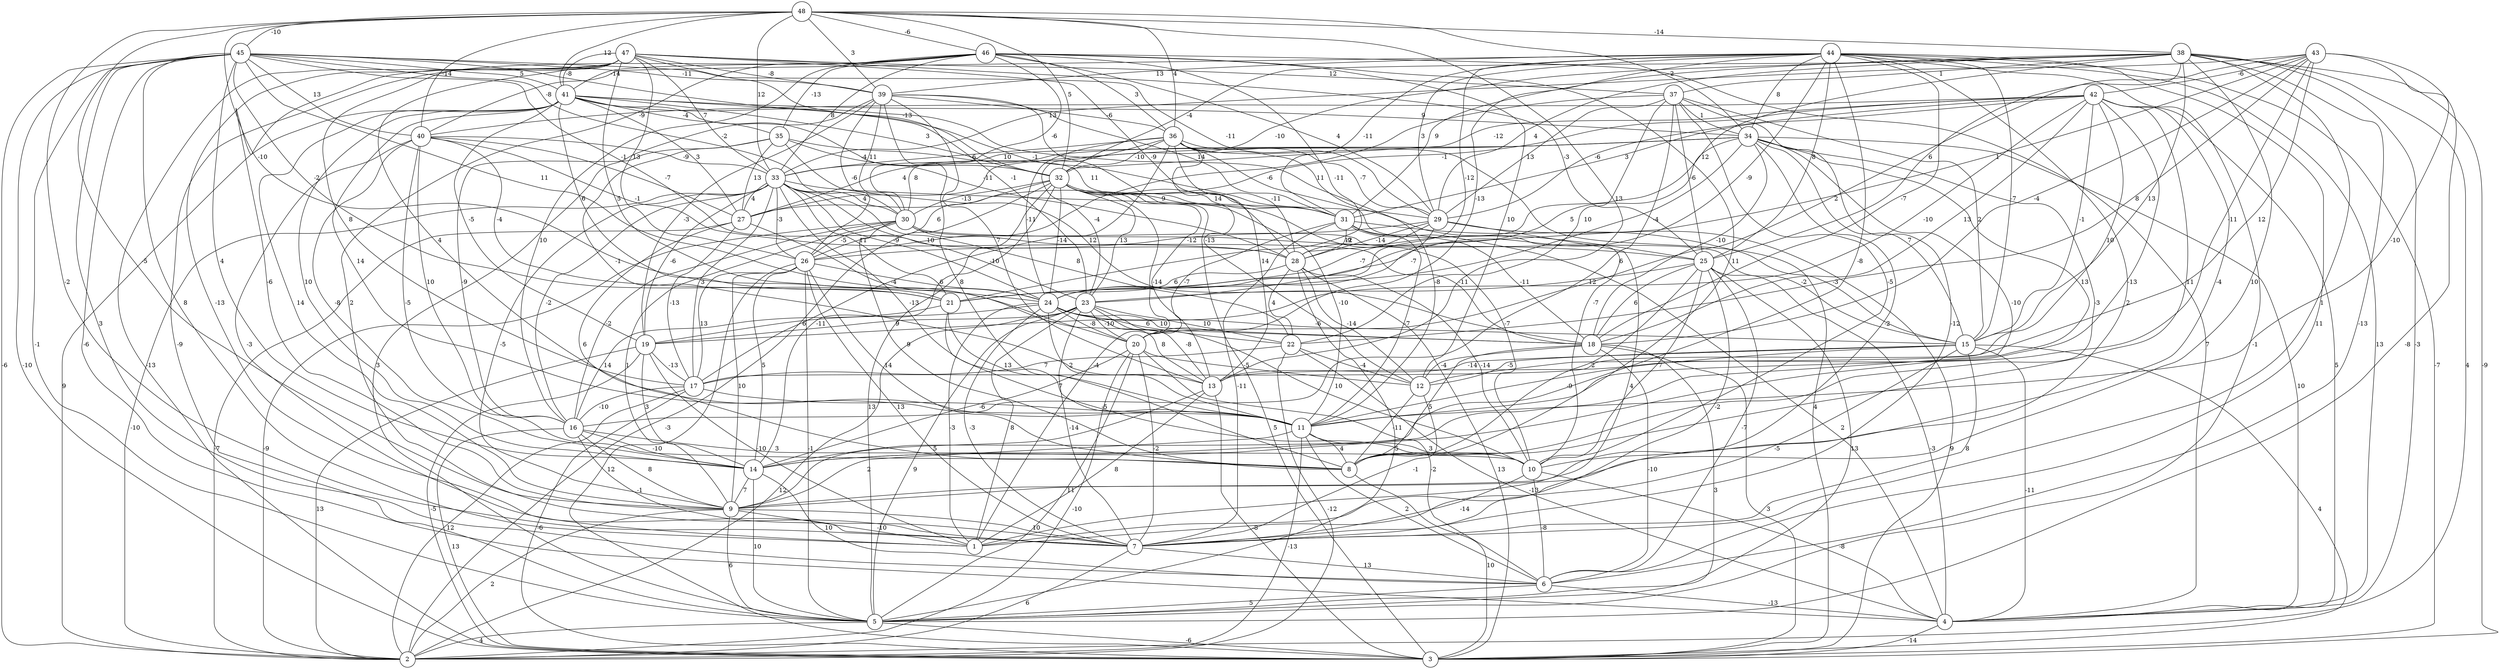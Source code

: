 graph { 
	 fontname="Helvetica,Arial,sans-serif" 
	 node [shape = circle]; 
	 48 -- 7 [label = "-2"];
	 48 -- 9 [label = "-5"];
	 48 -- 13 [label = "13"];
	 48 -- 24 [label = "-10"];
	 48 -- 32 [label = "5"];
	 48 -- 33 [label = "12"];
	 48 -- 34 [label = "2"];
	 48 -- 36 [label = "4"];
	 48 -- 38 [label = "-14"];
	 48 -- 39 [label = "3"];
	 48 -- 40 [label = "-14"];
	 48 -- 41 [label = "12"];
	 48 -- 45 [label = "-10"];
	 48 -- 46 [label = "-6"];
	 47 -- 3 [label = "-13"];
	 47 -- 7 [label = "-13"];
	 47 -- 9 [label = "-6"];
	 47 -- 11 [label = "4"];
	 47 -- 17 [label = "8"];
	 47 -- 18 [label = "5"];
	 47 -- 23 [label = "-1"];
	 47 -- 25 [label = "-3"];
	 47 -- 26 [label = "13"];
	 47 -- 28 [label = "-9"];
	 47 -- 33 [label = "7"];
	 47 -- 37 [label = "12"];
	 47 -- 39 [label = "-8"];
	 47 -- 41 [label = "-8"];
	 46 -- 4 [label = "7"];
	 46 -- 5 [label = "-9"];
	 46 -- 7 [label = "2"];
	 46 -- 8 [label = "11"];
	 46 -- 12 [label = "10"];
	 46 -- 16 [label = "10"];
	 46 -- 21 [label = "-11"];
	 46 -- 29 [label = "4"];
	 46 -- 30 [label = "-6"];
	 46 -- 33 [label = "8"];
	 46 -- 35 [label = "-13"];
	 46 -- 36 [label = "3"];
	 46 -- 41 [label = "-14"];
	 45 -- 1 [label = "8"];
	 45 -- 2 [label = "-6"];
	 45 -- 3 [label = "-10"];
	 45 -- 4 [label = "-6"];
	 45 -- 5 [label = "-1"];
	 45 -- 6 [label = "3"];
	 45 -- 14 [label = "4"];
	 45 -- 21 [label = "-2"];
	 45 -- 24 [label = "11"];
	 45 -- 28 [label = "-1"];
	 45 -- 29 [label = "-11"];
	 45 -- 30 [label = "-2"];
	 45 -- 32 [label = "-13"];
	 45 -- 39 [label = "-11"];
	 45 -- 40 [label = "13"];
	 45 -- 41 [label = "5"];
	 44 -- 1 [label = "2"];
	 44 -- 3 [label = "-7"];
	 44 -- 4 [label = "13"];
	 44 -- 5 [label = "-1"];
	 44 -- 6 [label = "11"];
	 44 -- 14 [label = "-8"];
	 44 -- 15 [label = "-7"];
	 44 -- 18 [label = "-7"];
	 44 -- 20 [label = "-13"];
	 44 -- 21 [label = "-9"];
	 44 -- 24 [label = "-12"];
	 44 -- 25 [label = "8"];
	 44 -- 29 [label = "3"];
	 44 -- 31 [label = "-11"];
	 44 -- 34 [label = "8"];
	 44 -- 39 [label = "13"];
	 44 -- 40 [label = "-8"];
	 43 -- 5 [label = "-8"];
	 43 -- 11 [label = "-10"];
	 43 -- 13 [label = "-11"];
	 43 -- 17 [label = "12"];
	 43 -- 18 [label = "-4"];
	 43 -- 20 [label = "2"];
	 43 -- 22 [label = "8"];
	 43 -- 28 [label = "1"];
	 43 -- 33 [label = "13"];
	 43 -- 42 [label = "-6"];
	 42 -- 4 [label = "5"];
	 42 -- 8 [label = "11"];
	 42 -- 10 [label = "-4"];
	 42 -- 12 [label = "10"];
	 42 -- 14 [label = "-13"];
	 42 -- 15 [label = "-1"];
	 42 -- 18 [label = "13"];
	 42 -- 19 [label = "-10"];
	 42 -- 27 [label = "-1"];
	 42 -- 29 [label = "-6"];
	 42 -- 31 [label = "3"];
	 42 -- 32 [label = "-12"];
	 42 -- 40 [label = "-9"];
	 41 -- 2 [label = "9"];
	 41 -- 9 [label = "14"];
	 41 -- 11 [label = "14"];
	 41 -- 14 [label = "10"];
	 41 -- 19 [label = "-5"];
	 41 -- 21 [label = "6"];
	 41 -- 25 [label = "11"];
	 41 -- 27 [label = "3"];
	 41 -- 28 [label = "-11"];
	 41 -- 31 [label = "-1"];
	 41 -- 32 [label = "3"];
	 41 -- 34 [label = "9"];
	 41 -- 35 [label = "-4"];
	 40 -- 1 [label = "-3"];
	 40 -- 8 [label = "-5"];
	 40 -- 14 [label = "-8"];
	 40 -- 16 [label = "10"];
	 40 -- 21 [label = "-4"];
	 40 -- 27 [label = "-7"];
	 40 -- 28 [label = "-1"];
	 40 -- 33 [label = "-9"];
	 39 -- 5 [label = "3"];
	 39 -- 8 [label = "8"];
	 39 -- 12 [label = "-13"];
	 39 -- 13 [label = "7"];
	 39 -- 19 [label = "-3"];
	 39 -- 26 [label = "-6"];
	 39 -- 30 [label = "11"];
	 39 -- 31 [label = "14"];
	 39 -- 36 [label = "-6"];
	 38 -- 2 [label = "4"];
	 38 -- 3 [label = "-9"];
	 38 -- 4 [label = "-3"];
	 38 -- 6 [label = "-13"];
	 38 -- 7 [label = "1"];
	 38 -- 9 [label = "10"];
	 38 -- 15 [label = "13"];
	 38 -- 25 [label = "6"];
	 38 -- 27 [label = "-10"];
	 38 -- 28 [label = "12"];
	 38 -- 29 [label = "4"];
	 38 -- 31 [label = "9"];
	 38 -- 32 [label = "-4"];
	 38 -- 37 [label = "1"];
	 37 -- 7 [label = "-12"];
	 37 -- 10 [label = "-5"];
	 37 -- 15 [label = "2"];
	 37 -- 16 [label = "6"];
	 37 -- 22 [label = "10"];
	 37 -- 25 [label = "-6"];
	 37 -- 26 [label = "-6"];
	 37 -- 29 [label = "13"];
	 37 -- 34 [label = "1"];
	 36 -- 3 [label = "4"];
	 36 -- 10 [label = "-7"];
	 36 -- 11 [label = "-8"];
	 36 -- 13 [label = "14"];
	 36 -- 17 [label = "-10"];
	 36 -- 23 [label = "-4"];
	 36 -- 24 [label = "-11"];
	 36 -- 28 [label = "-11"];
	 36 -- 29 [label = "-7"];
	 36 -- 32 [label = "-10"];
	 36 -- 33 [label = "-6"];
	 35 -- 13 [label = "-1"];
	 35 -- 16 [label = "-9"];
	 35 -- 18 [label = "12"];
	 35 -- 27 [label = "13"];
	 35 -- 31 [label = "11"];
	 35 -- 32 [label = "-4"];
	 34 -- 4 [label = "10"];
	 34 -- 8 [label = "-3"];
	 34 -- 9 [label = "-2"];
	 34 -- 11 [label = "13"];
	 34 -- 14 [label = "-10"];
	 34 -- 15 [label = "7"];
	 34 -- 18 [label = "-10"];
	 34 -- 21 [label = "5"];
	 34 -- 24 [label = "-4"];
	 34 -- 27 [label = "4"];
	 34 -- 30 [label = "8"];
	 34 -- 33 [label = "10"];
	 33 -- 2 [label = "-10"];
	 33 -- 9 [label = "-5"];
	 33 -- 11 [label = "-13"];
	 33 -- 16 [label = "-2"];
	 33 -- 17 [label = "3"];
	 33 -- 19 [label = "-6"];
	 33 -- 21 [label = "11"];
	 33 -- 22 [label = "8"];
	 33 -- 23 [label = "10"];
	 33 -- 24 [label = "-9"];
	 33 -- 26 [label = "-3"];
	 33 -- 27 [label = "4"];
	 33 -- 29 [label = "9"];
	 33 -- 30 [label = "4"];
	 32 -- 1 [label = "-4"];
	 32 -- 2 [label = "-3"];
	 32 -- 3 [label = "5"];
	 32 -- 5 [label = "13"];
	 32 -- 10 [label = "-7"];
	 32 -- 11 [label = "-10"];
	 32 -- 13 [label = "-14"];
	 32 -- 14 [label = "-11"];
	 32 -- 23 [label = "13"];
	 32 -- 24 [label = "-14"];
	 32 -- 26 [label = "6"];
	 32 -- 30 [label = "-13"];
	 32 -- 31 [label = "14"];
	 31 -- 4 [label = "2"];
	 31 -- 7 [label = "-11"];
	 31 -- 11 [label = "-7"];
	 31 -- 15 [label = "-3"];
	 31 -- 18 [label = "-11"];
	 31 -- 20 [label = "-7"];
	 31 -- 28 [label = "-9"];
	 30 -- 2 [label = "-9"];
	 30 -- 8 [label = "9"];
	 30 -- 9 [label = "1"];
	 30 -- 15 [label = "-2"];
	 30 -- 16 [label = "-2"];
	 30 -- 18 [label = "-11"];
	 30 -- 25 [label = "12"];
	 30 -- 26 [label = "-5"];
	 29 -- 1 [label = "4"];
	 29 -- 3 [label = "9"];
	 29 -- 23 [label = "-7"];
	 29 -- 24 [label = "-7"];
	 29 -- 26 [label = "-12"];
	 29 -- 28 [label = "-14"];
	 28 -- 3 [label = "13"];
	 28 -- 5 [label = "5"];
	 28 -- 10 [label = "-14"];
	 28 -- 12 [label = "-14"];
	 28 -- 21 [label = "6"];
	 28 -- 22 [label = "4"];
	 27 -- 2 [label = "-7"];
	 27 -- 8 [label = "6"];
	 27 -- 17 [label = "-13"];
	 27 -- 20 [label = "-4"];
	 26 -- 3 [label = "12"];
	 26 -- 5 [label = "-1"];
	 26 -- 7 [label = "13"];
	 26 -- 8 [label = "14"];
	 26 -- 9 [label = "10"];
	 26 -- 14 [label = "5"];
	 26 -- 17 [label = "13"];
	 26 -- 24 [label = "6"];
	 25 -- 4 [label = "-3"];
	 25 -- 5 [label = "13"];
	 25 -- 6 [label = "-7"];
	 25 -- 7 [label = "-2"];
	 25 -- 8 [label = "2"];
	 25 -- 10 [label = "7"];
	 25 -- 18 [label = "6"];
	 25 -- 23 [label = "12"];
	 24 -- 1 [label = "-3"];
	 24 -- 7 [label = "-3"];
	 24 -- 11 [label = "2"];
	 24 -- 13 [label = "8"];
	 24 -- 15 [label = "-6"];
	 24 -- 18 [label = "10"];
	 24 -- 19 [label = "6"];
	 24 -- 20 [label = "-8"];
	 24 -- 22 [label = "6"];
	 23 -- 1 [label = "8"];
	 23 -- 2 [label = "12"];
	 23 -- 5 [label = "9"];
	 23 -- 7 [label = "-14"];
	 23 -- 10 [label = "10"];
	 23 -- 13 [label = "-8"];
	 23 -- 19 [label = "9"];
	 23 -- 20 [label = "-10"];
	 23 -- 22 [label = "10"];
	 22 -- 2 [label = "-12"];
	 22 -- 4 [label = "-13"];
	 22 -- 12 [label = "-4"];
	 22 -- 17 [label = "7"];
	 21 -- 10 [label = "7"];
	 21 -- 11 [label = "13"];
	 21 -- 16 [label = "14"];
	 20 -- 2 [label = "-10"];
	 20 -- 5 [label = "11"];
	 20 -- 6 [label = "-2"];
	 20 -- 7 [label = "-2"];
	 20 -- 12 [label = "-5"];
	 20 -- 14 [label = "-6"];
	 19 -- 1 [label = "-10"];
	 19 -- 2 [label = "13"];
	 19 -- 3 [label = "-5"];
	 19 -- 14 [label = "3"];
	 19 -- 17 [label = "-13"];
	 18 -- 3 [label = "3"];
	 18 -- 5 [label = "3"];
	 18 -- 6 [label = "-10"];
	 18 -- 8 [label = "5"];
	 18 -- 12 [label = "-4"];
	 17 -- 2 [label = "12"];
	 17 -- 3 [label = "-6"];
	 17 -- 11 [label = "-5"];
	 17 -- 16 [label = "-10"];
	 16 -- 3 [label = "13"];
	 16 -- 7 [label = "-1"];
	 16 -- 9 [label = "8"];
	 16 -- 10 [label = "3"];
	 16 -- 14 [label = "-10"];
	 15 -- 1 [label = "-5"];
	 15 -- 3 [label = "4"];
	 15 -- 4 [label = "-11"];
	 15 -- 7 [label = "8"];
	 15 -- 11 [label = "-9"];
	 15 -- 12 [label = "-5"];
	 15 -- 13 [label = "-14"];
	 14 -- 5 [label = "10"];
	 14 -- 6 [label = "10"];
	 14 -- 9 [label = "7"];
	 13 -- 1 [label = "8"];
	 13 -- 3 [label = "-8"];
	 13 -- 9 [label = "5"];
	 12 -- 7 [label = "-1"];
	 12 -- 8 [label = "-11"];
	 11 -- 2 [label = "-13"];
	 11 -- 6 [label = "2"];
	 11 -- 8 [label = "4"];
	 11 -- 9 [label = "2"];
	 11 -- 10 [label = "3"];
	 10 -- 4 [label = "-8"];
	 10 -- 6 [label = "-8"];
	 10 -- 7 [label = "-14"];
	 9 -- 1 [label = "-10"];
	 9 -- 2 [label = "2"];
	 9 -- 5 [label = "6"];
	 9 -- 7 [label = "10"];
	 8 -- 3 [label = "10"];
	 7 -- 2 [label = "6"];
	 7 -- 6 [label = "13"];
	 6 -- 4 [label = "-13"];
	 6 -- 5 [label = "5"];
	 5 -- 2 [label = "4"];
	 5 -- 3 [label = "-6"];
	 4 -- 3 [label = "-14"];
	 1;
	 2;
	 3;
	 4;
	 5;
	 6;
	 7;
	 8;
	 9;
	 10;
	 11;
	 12;
	 13;
	 14;
	 15;
	 16;
	 17;
	 18;
	 19;
	 20;
	 21;
	 22;
	 23;
	 24;
	 25;
	 26;
	 27;
	 28;
	 29;
	 30;
	 31;
	 32;
	 33;
	 34;
	 35;
	 36;
	 37;
	 38;
	 39;
	 40;
	 41;
	 42;
	 43;
	 44;
	 45;
	 46;
	 47;
	 48;
}
